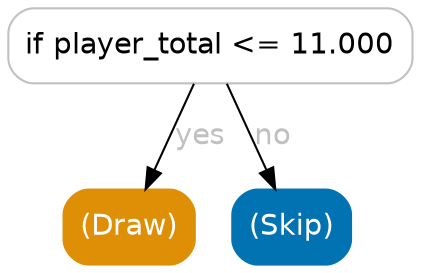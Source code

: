 digraph Tree {
	graph [bb="0,0,194,123"];
	node [color=gray,
		fillcolor=white,
		fontname=helvetica,
		label="\N",
		shape=box,
		style="filled, rounded"
	];
	edge [fontname=helvetica];
	0	[height=0.5,
		label="if player_total <= 11.000",
		pos="97,105",
		width=2.6944];
	1	[color="#de8f05",
		fillcolor="#de8f05",
		fontcolor=white,
		height=0.5,
		label="(Draw)",
		pos="58,18",
		width=0.875];
	0 -> 1	[fontcolor=gray,
		label=yes,
		lp="92.5,61.5",
		pos="e,65.88,36.175 89.108,86.799 83.663,74.932 76.32,58.928 70.135,45.449"];
	2	[color="#0173b2",
		fillcolor="#0173b2",
		fontcolor=white,
		height=0.5,
		label="(Skip)",
		pos="136,18",
		width=0.79167];
	0 -> 2	[fontcolor=gray,
		label=no,
		lp="127,61.5",
		pos="e,128.12,36.175 104.89,86.799 110.34,74.932 117.68,58.928 123.86,45.449"];
}
